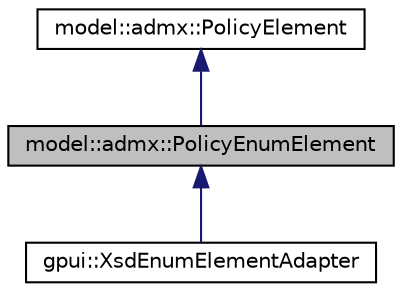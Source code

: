 digraph "model::admx::PolicyEnumElement"
{
 // LATEX_PDF_SIZE
  edge [fontname="Helvetica",fontsize="10",labelfontname="Helvetica",labelfontsize="10"];
  node [fontname="Helvetica",fontsize="10",shape=record];
  Node1 [label="model::admx::PolicyEnumElement",height=0.2,width=0.4,color="black", fillcolor="grey75", style="filled", fontcolor="black",tooltip="An enumeration element in a policy."];
  Node2 -> Node1 [dir="back",color="midnightblue",fontsize="10",style="solid",fontname="Helvetica"];
  Node2 [label="model::admx::PolicyElement",height=0.2,width=0.4,color="black", fillcolor="white", style="filled",URL="$classmodel_1_1admx_1_1_policy_element.html",tooltip="The PolicyElement class represents the types of optional parameters defined in a policy setting."];
  Node1 -> Node3 [dir="back",color="midnightblue",fontsize="10",style="solid",fontname="Helvetica"];
  Node3 [label="gpui::XsdEnumElementAdapter",height=0.2,width=0.4,color="black", fillcolor="white", style="filled",URL="$classgpui_1_1_xsd_enum_element_adapter.html",tooltip=" "];
}
